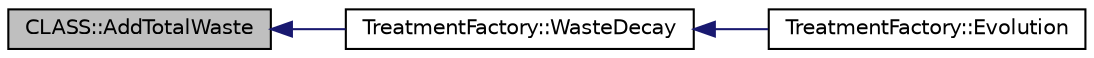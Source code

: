 digraph G
{
  edge [fontname="Helvetica",fontsize="10",labelfontname="Helvetica",labelfontsize="10"];
  node [fontname="Helvetica",fontsize="10",shape=record];
  rankdir="LR";
  Node1 [label="CLASS::AddTotalWaste",height=0.2,width=0.4,color="black", fillcolor="grey75", style="filled" fontcolor="black"];
  Node1 -> Node2 [dir="back",color="midnightblue",fontsize="10",style="solid",fontname="Helvetica"];
  Node2 [label="TreatmentFactory::WasteDecay",height=0.2,width=0.4,color="black", fillcolor="white", style="filled",URL="$class_treatment_factory.html#aeca0ee90774cd2cb95008d3bb79a46c8",tooltip="Deal the Waste Decay Evolution."];
  Node2 -> Node3 [dir="back",color="midnightblue",fontsize="10",style="solid",fontname="Helvetica"];
  Node3 [label="TreatmentFactory::Evolution",height=0.2,width=0.4,color="black", fillcolor="white", style="filled",URL="$class_treatment_factory.html#a3adb9c8d9e15a03fd780e97213a4c42e",tooltip="Performe the evolution until the Time t."];
}
